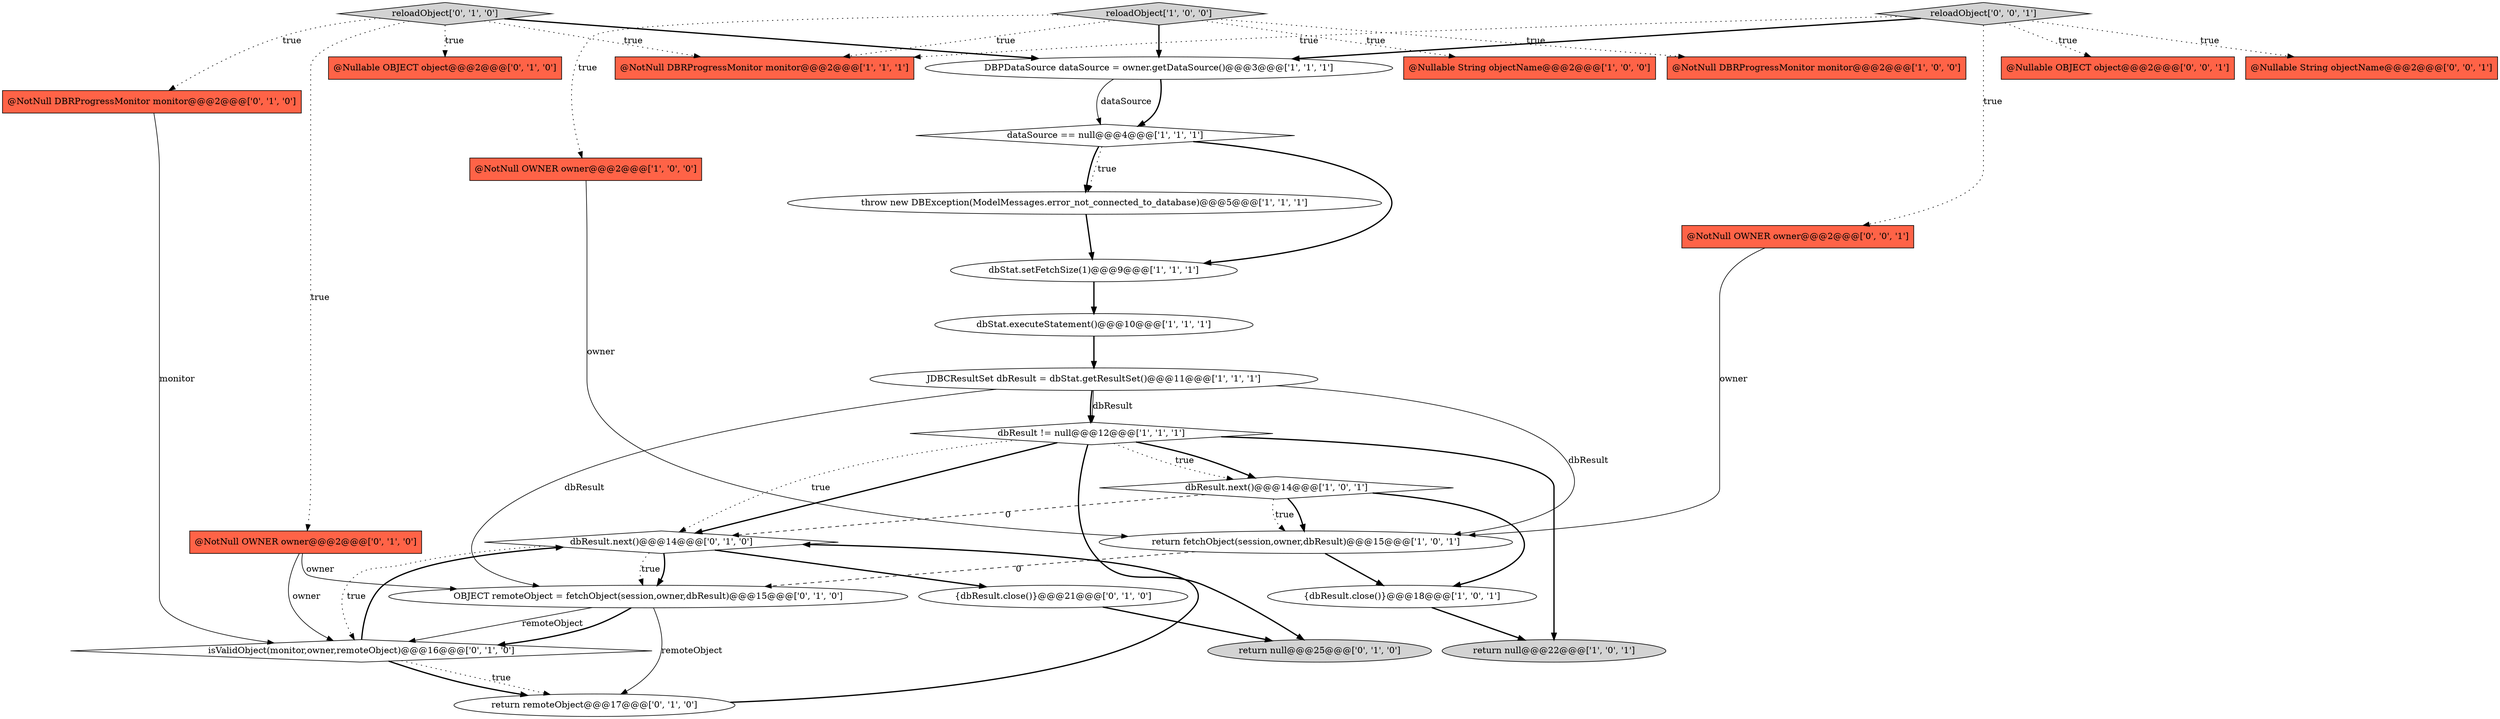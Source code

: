 digraph {
2 [style = filled, label = "dbResult != null@@@12@@@['1', '1', '1']", fillcolor = white, shape = diamond image = "AAA0AAABBB1BBB"];
16 [style = filled, label = "@Nullable OBJECT object@@@2@@@['0', '1', '0']", fillcolor = tomato, shape = box image = "AAA0AAABBB2BBB"];
18 [style = filled, label = "return null@@@25@@@['0', '1', '0']", fillcolor = lightgray, shape = ellipse image = "AAA0AAABBB2BBB"];
22 [style = filled, label = "dbResult.next()@@@14@@@['0', '1', '0']", fillcolor = white, shape = diamond image = "AAA1AAABBB2BBB"];
3 [style = filled, label = "dbStat.executeStatement()@@@10@@@['1', '1', '1']", fillcolor = white, shape = ellipse image = "AAA0AAABBB1BBB"];
12 [style = filled, label = "dbResult.next()@@@14@@@['1', '0', '1']", fillcolor = white, shape = diamond image = "AAA0AAABBB1BBB"];
4 [style = filled, label = "reloadObject['1', '0', '0']", fillcolor = lightgray, shape = diamond image = "AAA0AAABBB1BBB"];
11 [style = filled, label = "throw new DBException(ModelMessages.error_not_connected_to_database)@@@5@@@['1', '1', '1']", fillcolor = white, shape = ellipse image = "AAA0AAABBB1BBB"];
24 [style = filled, label = "@NotNull DBRProgressMonitor monitor@@@2@@@['0', '1', '0']", fillcolor = tomato, shape = box image = "AAA0AAABBB2BBB"];
25 [style = filled, label = "{dbResult.close()}@@@21@@@['0', '1', '0']", fillcolor = white, shape = ellipse image = "AAA0AAABBB2BBB"];
27 [style = filled, label = "@Nullable OBJECT object@@@2@@@['0', '0', '1']", fillcolor = tomato, shape = box image = "AAA0AAABBB3BBB"];
5 [style = filled, label = "@NotNull OWNER owner@@@2@@@['1', '0', '0']", fillcolor = tomato, shape = box image = "AAA0AAABBB1BBB"];
29 [style = filled, label = "@NotNull OWNER owner@@@2@@@['0', '0', '1']", fillcolor = tomato, shape = box image = "AAA0AAABBB3BBB"];
6 [style = filled, label = "return fetchObject(session,owner,dbResult)@@@15@@@['1', '0', '1']", fillcolor = white, shape = ellipse image = "AAA0AAABBB1BBB"];
23 [style = filled, label = "return remoteObject@@@17@@@['0', '1', '0']", fillcolor = white, shape = ellipse image = "AAA1AAABBB2BBB"];
19 [style = filled, label = "OBJECT remoteObject = fetchObject(session,owner,dbResult)@@@15@@@['0', '1', '0']", fillcolor = white, shape = ellipse image = "AAA1AAABBB2BBB"];
8 [style = filled, label = "@NotNull DBRProgressMonitor monitor@@@2@@@['1', '0', '0']", fillcolor = tomato, shape = box image = "AAA0AAABBB1BBB"];
17 [style = filled, label = "isValidObject(monitor,owner,remoteObject)@@@16@@@['0', '1', '0']", fillcolor = white, shape = diamond image = "AAA1AAABBB2BBB"];
9 [style = filled, label = "JDBCResultSet dbResult = dbStat.getResultSet()@@@11@@@['1', '1', '1']", fillcolor = white, shape = ellipse image = "AAA0AAABBB1BBB"];
0 [style = filled, label = "@Nullable String objectName@@@2@@@['1', '0', '0']", fillcolor = tomato, shape = box image = "AAA0AAABBB1BBB"];
1 [style = filled, label = "dataSource == null@@@4@@@['1', '1', '1']", fillcolor = white, shape = diamond image = "AAA0AAABBB1BBB"];
14 [style = filled, label = "dbStat.setFetchSize(1)@@@9@@@['1', '1', '1']", fillcolor = white, shape = ellipse image = "AAA0AAABBB1BBB"];
21 [style = filled, label = "@NotNull OWNER owner@@@2@@@['0', '1', '0']", fillcolor = tomato, shape = box image = "AAA0AAABBB2BBB"];
7 [style = filled, label = "return null@@@22@@@['1', '0', '1']", fillcolor = lightgray, shape = ellipse image = "AAA0AAABBB1BBB"];
26 [style = filled, label = "@Nullable String objectName@@@2@@@['0', '0', '1']", fillcolor = tomato, shape = box image = "AAA0AAABBB3BBB"];
15 [style = filled, label = "DBPDataSource dataSource = owner.getDataSource()@@@3@@@['1', '1', '1']", fillcolor = white, shape = ellipse image = "AAA0AAABBB1BBB"];
13 [style = filled, label = "{dbResult.close()}@@@18@@@['1', '0', '1']", fillcolor = white, shape = ellipse image = "AAA0AAABBB1BBB"];
20 [style = filled, label = "reloadObject['0', '1', '0']", fillcolor = lightgray, shape = diamond image = "AAA0AAABBB2BBB"];
10 [style = filled, label = "@NotNull DBRProgressMonitor monitor@@@2@@@['1', '1', '1']", fillcolor = tomato, shape = box image = "AAA0AAABBB1BBB"];
28 [style = filled, label = "reloadObject['0', '0', '1']", fillcolor = lightgray, shape = diamond image = "AAA0AAABBB3BBB"];
19->23 [style = solid, label="remoteObject"];
23->22 [style = bold, label=""];
22->19 [style = bold, label=""];
13->7 [style = bold, label=""];
15->1 [style = bold, label=""];
22->19 [style = dotted, label="true"];
14->3 [style = bold, label=""];
19->17 [style = solid, label="remoteObject"];
1->11 [style = dotted, label="true"];
15->1 [style = solid, label="dataSource"];
21->17 [style = solid, label="owner"];
28->26 [style = dotted, label="true"];
20->21 [style = dotted, label="true"];
2->7 [style = bold, label=""];
29->6 [style = solid, label="owner"];
20->15 [style = bold, label=""];
4->10 [style = dotted, label="true"];
9->6 [style = solid, label="dbResult"];
17->23 [style = dotted, label="true"];
9->2 [style = bold, label=""];
6->13 [style = bold, label=""];
20->24 [style = dotted, label="true"];
25->18 [style = bold, label=""];
24->17 [style = solid, label="monitor"];
1->14 [style = bold, label=""];
28->15 [style = bold, label=""];
4->0 [style = dotted, label="true"];
11->14 [style = bold, label=""];
20->16 [style = dotted, label="true"];
28->27 [style = dotted, label="true"];
1->11 [style = bold, label=""];
9->19 [style = solid, label="dbResult"];
12->13 [style = bold, label=""];
4->8 [style = dotted, label="true"];
28->10 [style = dotted, label="true"];
20->10 [style = dotted, label="true"];
2->18 [style = bold, label=""];
22->25 [style = bold, label=""];
19->17 [style = bold, label=""];
3->9 [style = bold, label=""];
2->22 [style = bold, label=""];
2->22 [style = dotted, label="true"];
2->12 [style = dotted, label="true"];
17->23 [style = bold, label=""];
12->6 [style = bold, label=""];
4->5 [style = dotted, label="true"];
5->6 [style = solid, label="owner"];
17->22 [style = bold, label=""];
6->19 [style = dashed, label="0"];
12->6 [style = dotted, label="true"];
4->15 [style = bold, label=""];
22->17 [style = dotted, label="true"];
28->29 [style = dotted, label="true"];
12->22 [style = dashed, label="0"];
21->19 [style = solid, label="owner"];
2->12 [style = bold, label=""];
9->2 [style = solid, label="dbResult"];
}
